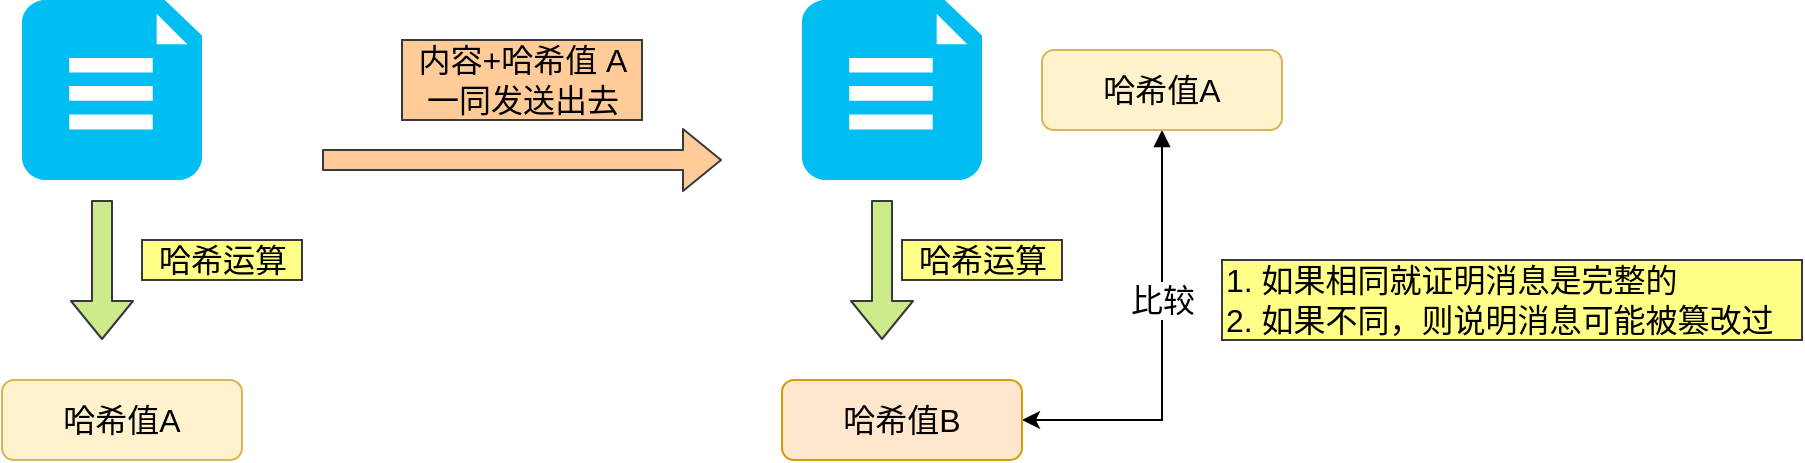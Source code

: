 <mxfile version="14.9.2" type="github">
  <diagram id="Ms9xfb1MAtSLR_JwPrsC" name="Page-1">
    <mxGraphModel dx="1422" dy="794" grid="1" gridSize="10" guides="1" tooltips="1" connect="1" arrows="1" fold="1" page="1" pageScale="1" pageWidth="827" pageHeight="1169" math="0" shadow="0">
      <root>
        <mxCell id="0" />
        <mxCell id="1" parent="0" />
        <mxCell id="4vJ_d8DM7VvG51iMcIHR-1" value="" style="verticalLabelPosition=bottom;html=1;verticalAlign=top;align=center;strokeColor=none;fillColor=#00BEF2;shape=mxgraph.azure.file_2;pointerEvents=1;fontSize=16;" vertex="1" parent="1">
          <mxGeometry x="180" y="210" width="90" height="90" as="geometry" />
        </mxCell>
        <mxCell id="4vJ_d8DM7VvG51iMcIHR-2" value="" style="shape=flexArrow;endArrow=classic;html=1;fontSize=16;fillColor=#cdeb8b;strokeColor=#36393d;" edge="1" parent="1">
          <mxGeometry width="50" height="50" relative="1" as="geometry">
            <mxPoint x="220" y="310" as="sourcePoint" />
            <mxPoint x="220" y="380" as="targetPoint" />
          </mxGeometry>
        </mxCell>
        <mxCell id="4vJ_d8DM7VvG51iMcIHR-3" value="哈希运算" style="text;html=1;align=center;verticalAlign=middle;resizable=0;points=[];autosize=1;strokeColor=#36393d;fontSize=16;fillColor=#ffff88;" vertex="1" parent="1">
          <mxGeometry x="240" y="330" width="80" height="20" as="geometry" />
        </mxCell>
        <mxCell id="4vJ_d8DM7VvG51iMcIHR-5" value="哈希值A" style="rounded=1;whiteSpace=wrap;html=1;fontSize=16;fillColor=#fff2cc;strokeColor=#d6b656;" vertex="1" parent="1">
          <mxGeometry x="170" y="400" width="120" height="40" as="geometry" />
        </mxCell>
        <mxCell id="4vJ_d8DM7VvG51iMcIHR-6" value="" style="shape=flexArrow;endArrow=classic;html=1;fontSize=16;fillColor=#ffcc99;strokeColor=#36393d;" edge="1" parent="1">
          <mxGeometry width="50" height="50" relative="1" as="geometry">
            <mxPoint x="330" y="290" as="sourcePoint" />
            <mxPoint x="530" y="290" as="targetPoint" />
          </mxGeometry>
        </mxCell>
        <mxCell id="4vJ_d8DM7VvG51iMcIHR-8" value="" style="verticalLabelPosition=bottom;html=1;verticalAlign=top;align=center;strokeColor=none;fillColor=#00BEF2;shape=mxgraph.azure.file_2;pointerEvents=1;fontSize=16;" vertex="1" parent="1">
          <mxGeometry x="570" y="210" width="90" height="90" as="geometry" />
        </mxCell>
        <mxCell id="4vJ_d8DM7VvG51iMcIHR-9" value="" style="shape=flexArrow;endArrow=classic;html=1;fontSize=16;fillColor=#cdeb8b;strokeColor=#36393d;" edge="1" parent="1">
          <mxGeometry width="50" height="50" relative="1" as="geometry">
            <mxPoint x="610" y="310" as="sourcePoint" />
            <mxPoint x="610" y="380" as="targetPoint" />
          </mxGeometry>
        </mxCell>
        <mxCell id="4vJ_d8DM7VvG51iMcIHR-10" value="哈希运算" style="text;html=1;align=center;verticalAlign=middle;resizable=0;points=[];autosize=1;strokeColor=#36393d;fontSize=16;fillColor=#ffff88;" vertex="1" parent="1">
          <mxGeometry x="620" y="330" width="80" height="20" as="geometry" />
        </mxCell>
        <mxCell id="4vJ_d8DM7VvG51iMcIHR-14" value="比较" style="edgeStyle=orthogonalEdgeStyle;rounded=0;orthogonalLoop=1;jettySize=auto;html=1;entryX=0.5;entryY=1;entryDx=0;entryDy=0;fontSize=16;endArrow=block;endFill=1;startArrow=classic;startFill=1;" edge="1" parent="1" source="4vJ_d8DM7VvG51iMcIHR-11" target="4vJ_d8DM7VvG51iMcIHR-13">
          <mxGeometry x="0.209" relative="1" as="geometry">
            <mxPoint as="offset" />
          </mxGeometry>
        </mxCell>
        <mxCell id="4vJ_d8DM7VvG51iMcIHR-11" value="哈希值B" style="rounded=1;whiteSpace=wrap;html=1;fontSize=16;fillColor=#ffe6cc;strokeColor=#d79b00;" vertex="1" parent="1">
          <mxGeometry x="560" y="400" width="120" height="40" as="geometry" />
        </mxCell>
        <mxCell id="4vJ_d8DM7VvG51iMcIHR-13" value="哈希值A" style="rounded=1;whiteSpace=wrap;html=1;fontSize=16;fillColor=#fff2cc;strokeColor=#d6b656;" vertex="1" parent="1">
          <mxGeometry x="690" y="235" width="120" height="40" as="geometry" />
        </mxCell>
        <mxCell id="4vJ_d8DM7VvG51iMcIHR-15" value="1. 如果相同就证明消息是完整的&lt;br&gt;2. 如果不同，则说明消息可能被篡改过" style="text;html=1;align=left;verticalAlign=middle;resizable=0;points=[];autosize=1;strokeColor=#36393d;fontSize=16;fillColor=#ffff88;" vertex="1" parent="1">
          <mxGeometry x="780" y="340" width="290" height="40" as="geometry" />
        </mxCell>
        <mxCell id="4vJ_d8DM7VvG51iMcIHR-16" value="内容+哈希值 A&lt;br&gt;一同发送出去" style="text;html=1;align=center;verticalAlign=middle;resizable=0;points=[];autosize=1;strokeColor=#36393d;fontSize=16;fillColor=#ffcc99;" vertex="1" parent="1">
          <mxGeometry x="370" y="230" width="120" height="40" as="geometry" />
        </mxCell>
      </root>
    </mxGraphModel>
  </diagram>
</mxfile>
